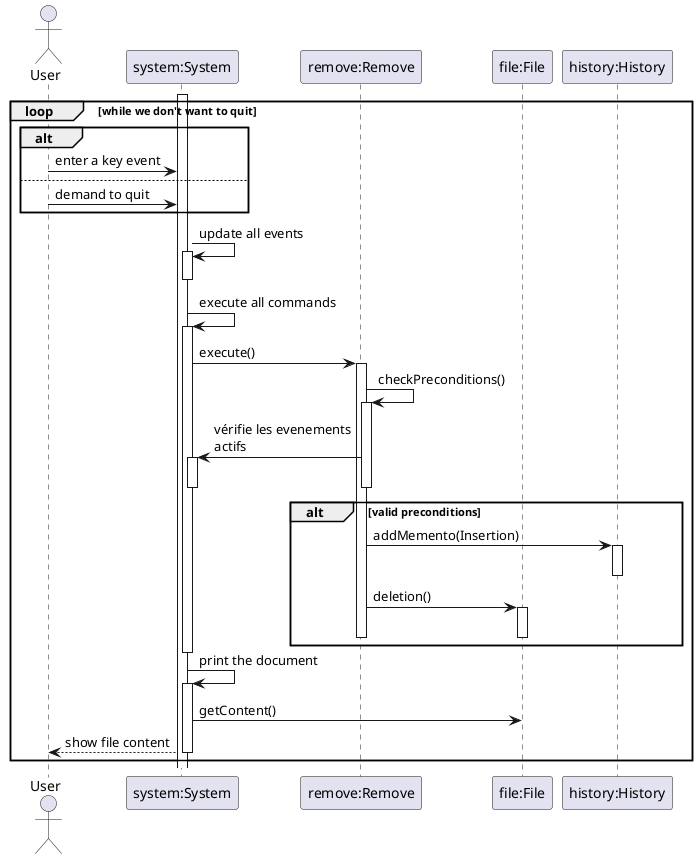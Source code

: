 @startuml

actor User as U
participant "system:System" as S
participant "remove:Remove" as C
participant "file:File" as F
participant "history:History" as H
activate S

loop while we don't want to quit

alt
U -> S : enter a key event
else
U -> S : demand to quit
end

S -> S : update all events
activate S
deactivate S

S -> S : execute all commands
activate S

S -> C : execute()
activate C
C -> C : checkPreconditions()
activate C
C -> S : vérifie les evenements \nactifs
activate S
deactivate S

deactivate C
alt valid preconditions

C->H : addMemento(Insertion)
activate H
deactivate H
C -> F : deletion()
activate F
deactivate F


deactivate C

end
deactivate S

S -> S : print the document
activate S

S -> F : getContent()

S --> U : show file content
deactivate S

end

@enduml